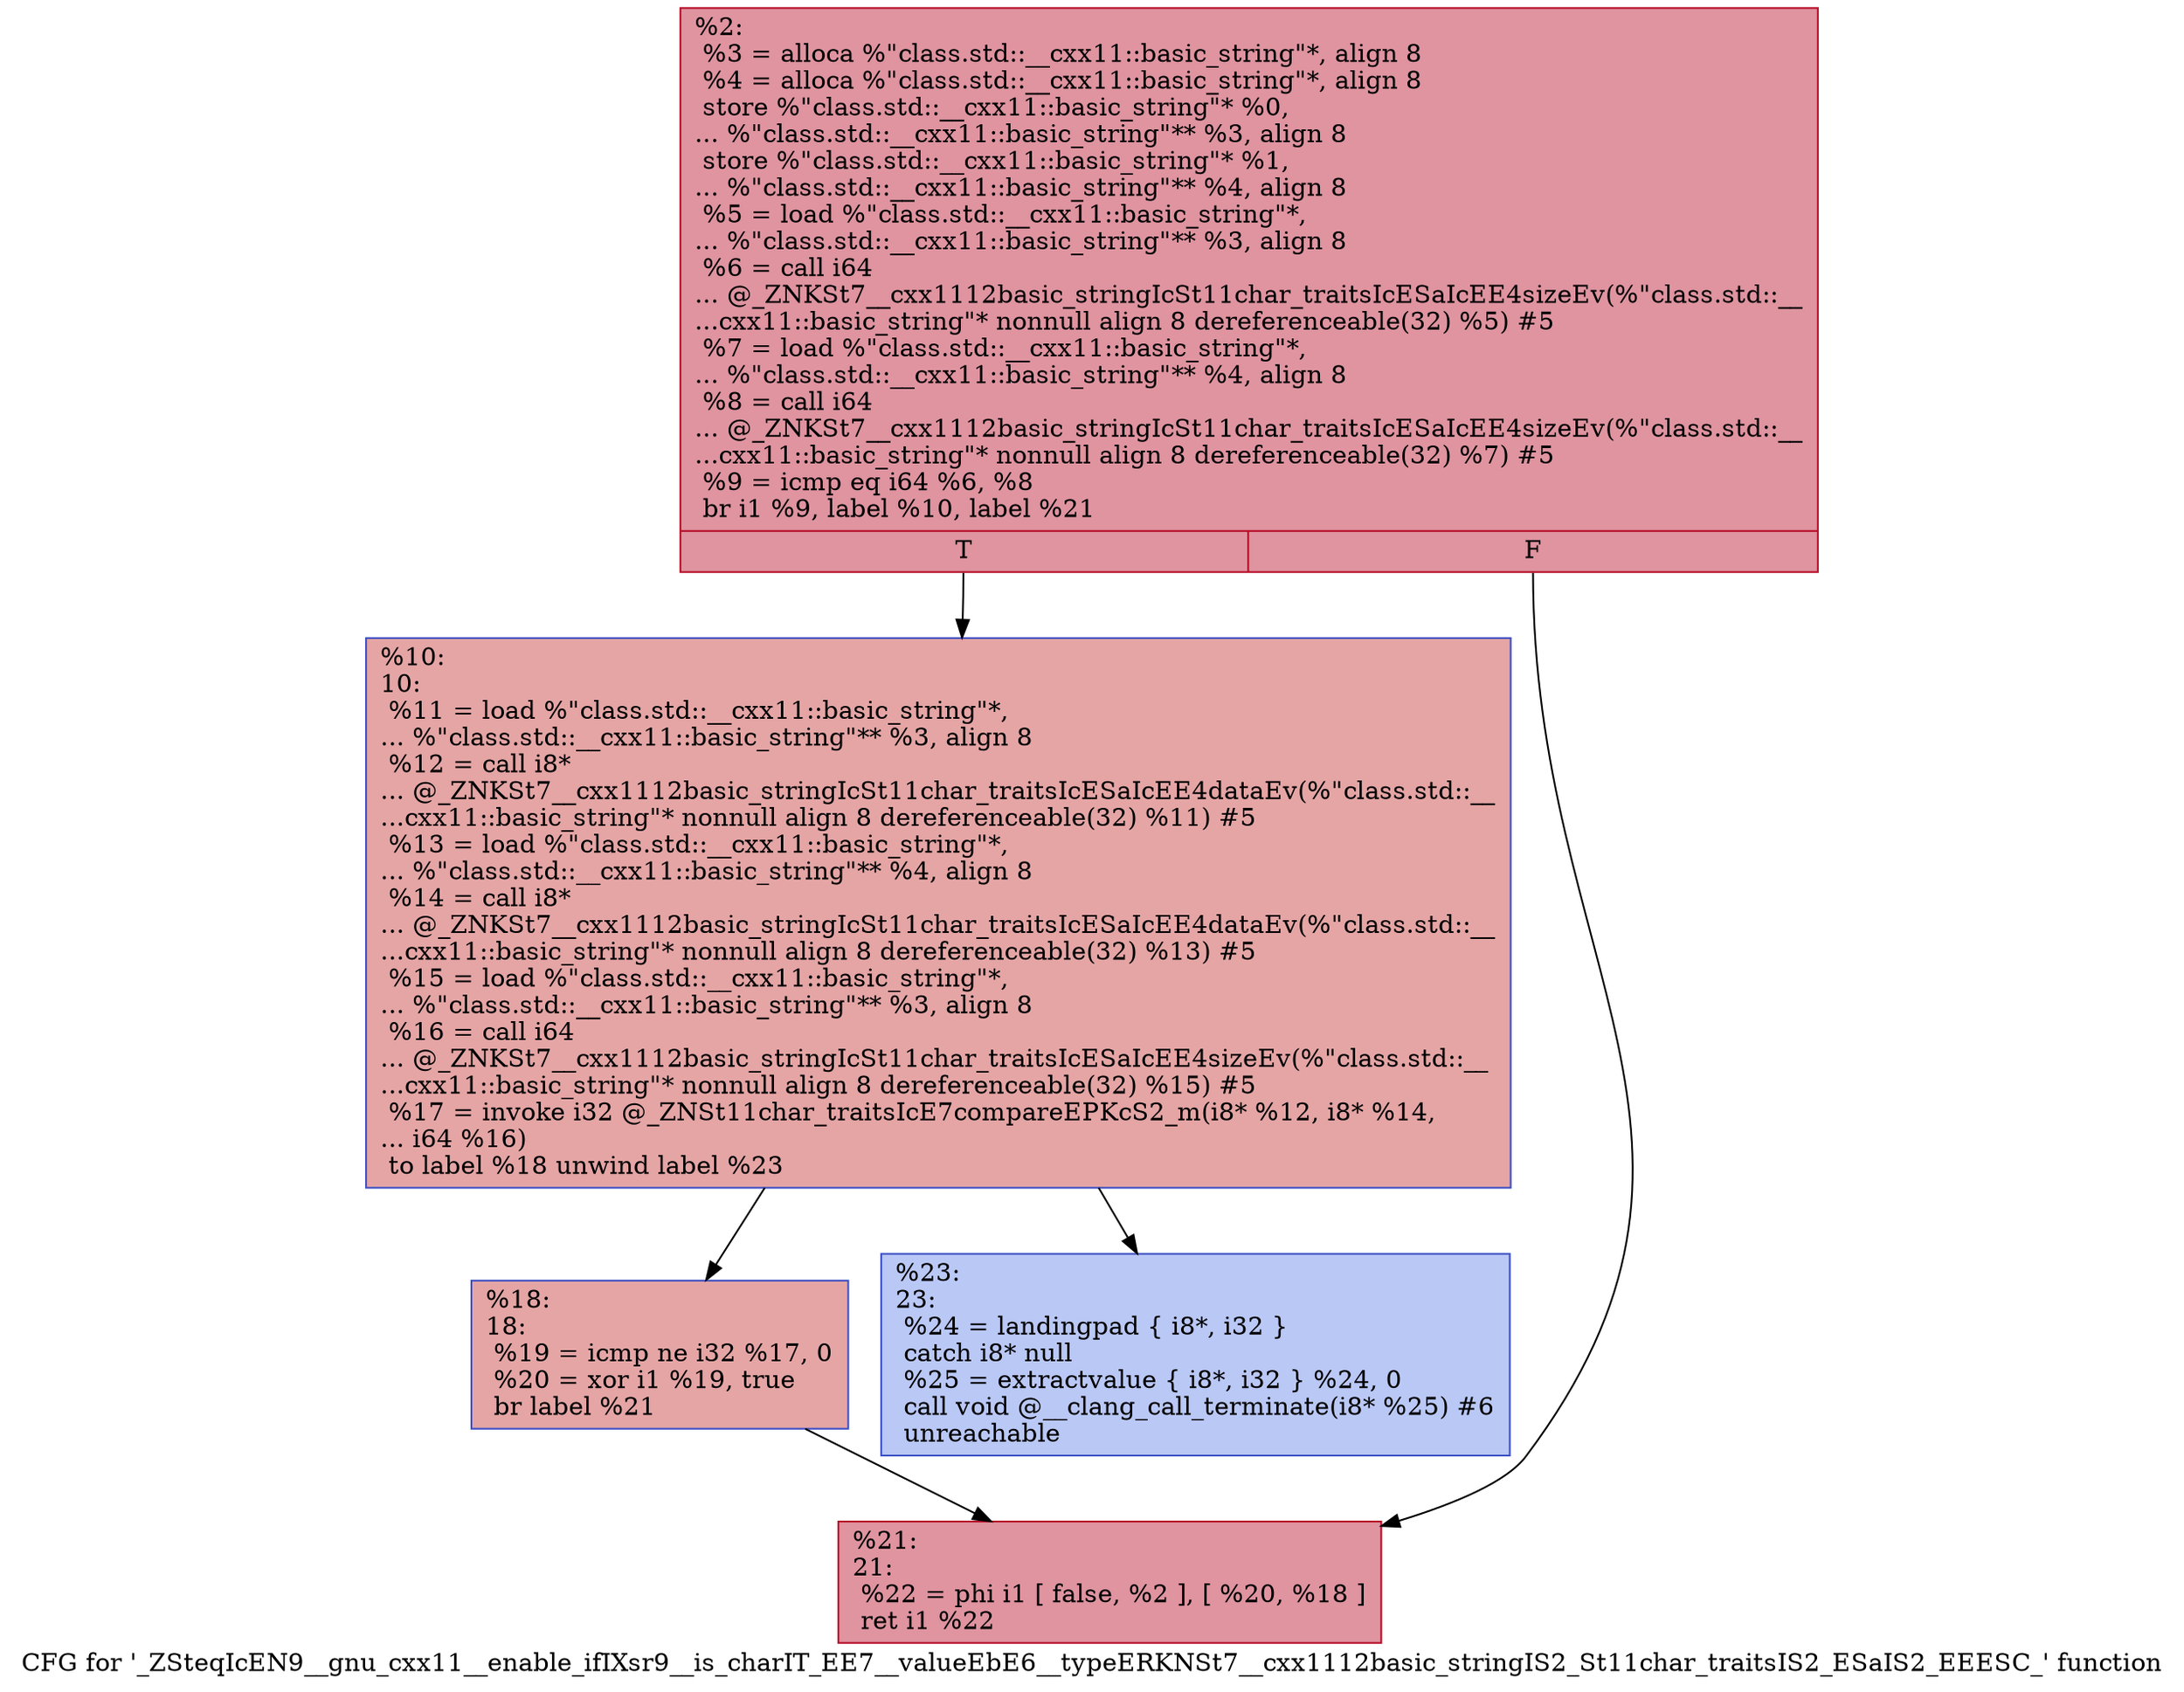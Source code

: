 digraph "CFG for '_ZSteqIcEN9__gnu_cxx11__enable_ifIXsr9__is_charIT_EE7__valueEbE6__typeERKNSt7__cxx1112basic_stringIS2_St11char_traitsIS2_ESaIS2_EEESC_' function" {
	label="CFG for '_ZSteqIcEN9__gnu_cxx11__enable_ifIXsr9__is_charIT_EE7__valueEbE6__typeERKNSt7__cxx1112basic_stringIS2_St11char_traitsIS2_ESaIS2_EEESC_' function";

	Node0x565140308a90 [shape=record,color="#b70d28ff", style=filled, fillcolor="#b70d2870",label="{%2:\l  %3 = alloca %\"class.std::__cxx11::basic_string\"*, align 8\l  %4 = alloca %\"class.std::__cxx11::basic_string\"*, align 8\l  store %\"class.std::__cxx11::basic_string\"* %0,\l... %\"class.std::__cxx11::basic_string\"** %3, align 8\l  store %\"class.std::__cxx11::basic_string\"* %1,\l... %\"class.std::__cxx11::basic_string\"** %4, align 8\l  %5 = load %\"class.std::__cxx11::basic_string\"*,\l... %\"class.std::__cxx11::basic_string\"** %3, align 8\l  %6 = call i64\l... @_ZNKSt7__cxx1112basic_stringIcSt11char_traitsIcESaIcEE4sizeEv(%\"class.std::__\l...cxx11::basic_string\"* nonnull align 8 dereferenceable(32) %5) #5\l  %7 = load %\"class.std::__cxx11::basic_string\"*,\l... %\"class.std::__cxx11::basic_string\"** %4, align 8\l  %8 = call i64\l... @_ZNKSt7__cxx1112basic_stringIcSt11char_traitsIcESaIcEE4sizeEv(%\"class.std::__\l...cxx11::basic_string\"* nonnull align 8 dereferenceable(32) %7) #5\l  %9 = icmp eq i64 %6, %8\l  br i1 %9, label %10, label %21\l|{<s0>T|<s1>F}}"];
	Node0x565140308a90:s0 -> Node0x565140309260;
	Node0x565140308a90:s1 -> Node0x565140309320;
	Node0x565140309260 [shape=record,color="#3d50c3ff", style=filled, fillcolor="#c5333470",label="{%10:\l10:                                               \l  %11 = load %\"class.std::__cxx11::basic_string\"*,\l... %\"class.std::__cxx11::basic_string\"** %3, align 8\l  %12 = call i8*\l... @_ZNKSt7__cxx1112basic_stringIcSt11char_traitsIcESaIcEE4dataEv(%\"class.std::__\l...cxx11::basic_string\"* nonnull align 8 dereferenceable(32) %11) #5\l  %13 = load %\"class.std::__cxx11::basic_string\"*,\l... %\"class.std::__cxx11::basic_string\"** %4, align 8\l  %14 = call i8*\l... @_ZNKSt7__cxx1112basic_stringIcSt11char_traitsIcESaIcEE4dataEv(%\"class.std::__\l...cxx11::basic_string\"* nonnull align 8 dereferenceable(32) %13) #5\l  %15 = load %\"class.std::__cxx11::basic_string\"*,\l... %\"class.std::__cxx11::basic_string\"** %3, align 8\l  %16 = call i64\l... @_ZNKSt7__cxx1112basic_stringIcSt11char_traitsIcESaIcEE4sizeEv(%\"class.std::__\l...cxx11::basic_string\"* nonnull align 8 dereferenceable(32) %15) #5\l  %17 = invoke i32 @_ZNSt11char_traitsIcE7compareEPKcS2_m(i8* %12, i8* %14,\l... i64 %16)\l          to label %18 unwind label %23\l}"];
	Node0x565140309260 -> Node0x5651403099a0;
	Node0x565140309260 -> Node0x565140309fa0;
	Node0x5651403099a0 [shape=record,color="#3d50c3ff", style=filled, fillcolor="#c5333470",label="{%18:\l18:                                               \l  %19 = icmp ne i32 %17, 0\l  %20 = xor i1 %19, true\l  br label %21\l}"];
	Node0x5651403099a0 -> Node0x565140309320;
	Node0x565140309320 [shape=record,color="#b70d28ff", style=filled, fillcolor="#b70d2870",label="{%21:\l21:                                               \l  %22 = phi i1 [ false, %2 ], [ %20, %18 ]\l  ret i1 %22\l}"];
	Node0x565140309fa0 [shape=record,color="#3d50c3ff", style=filled, fillcolor="#6282ea70",label="{%23:\l23:                                               \l  %24 = landingpad \{ i8*, i32 \}\l          catch i8* null\l  %25 = extractvalue \{ i8*, i32 \} %24, 0\l  call void @__clang_call_terminate(i8* %25) #6\l  unreachable\l}"];
}
